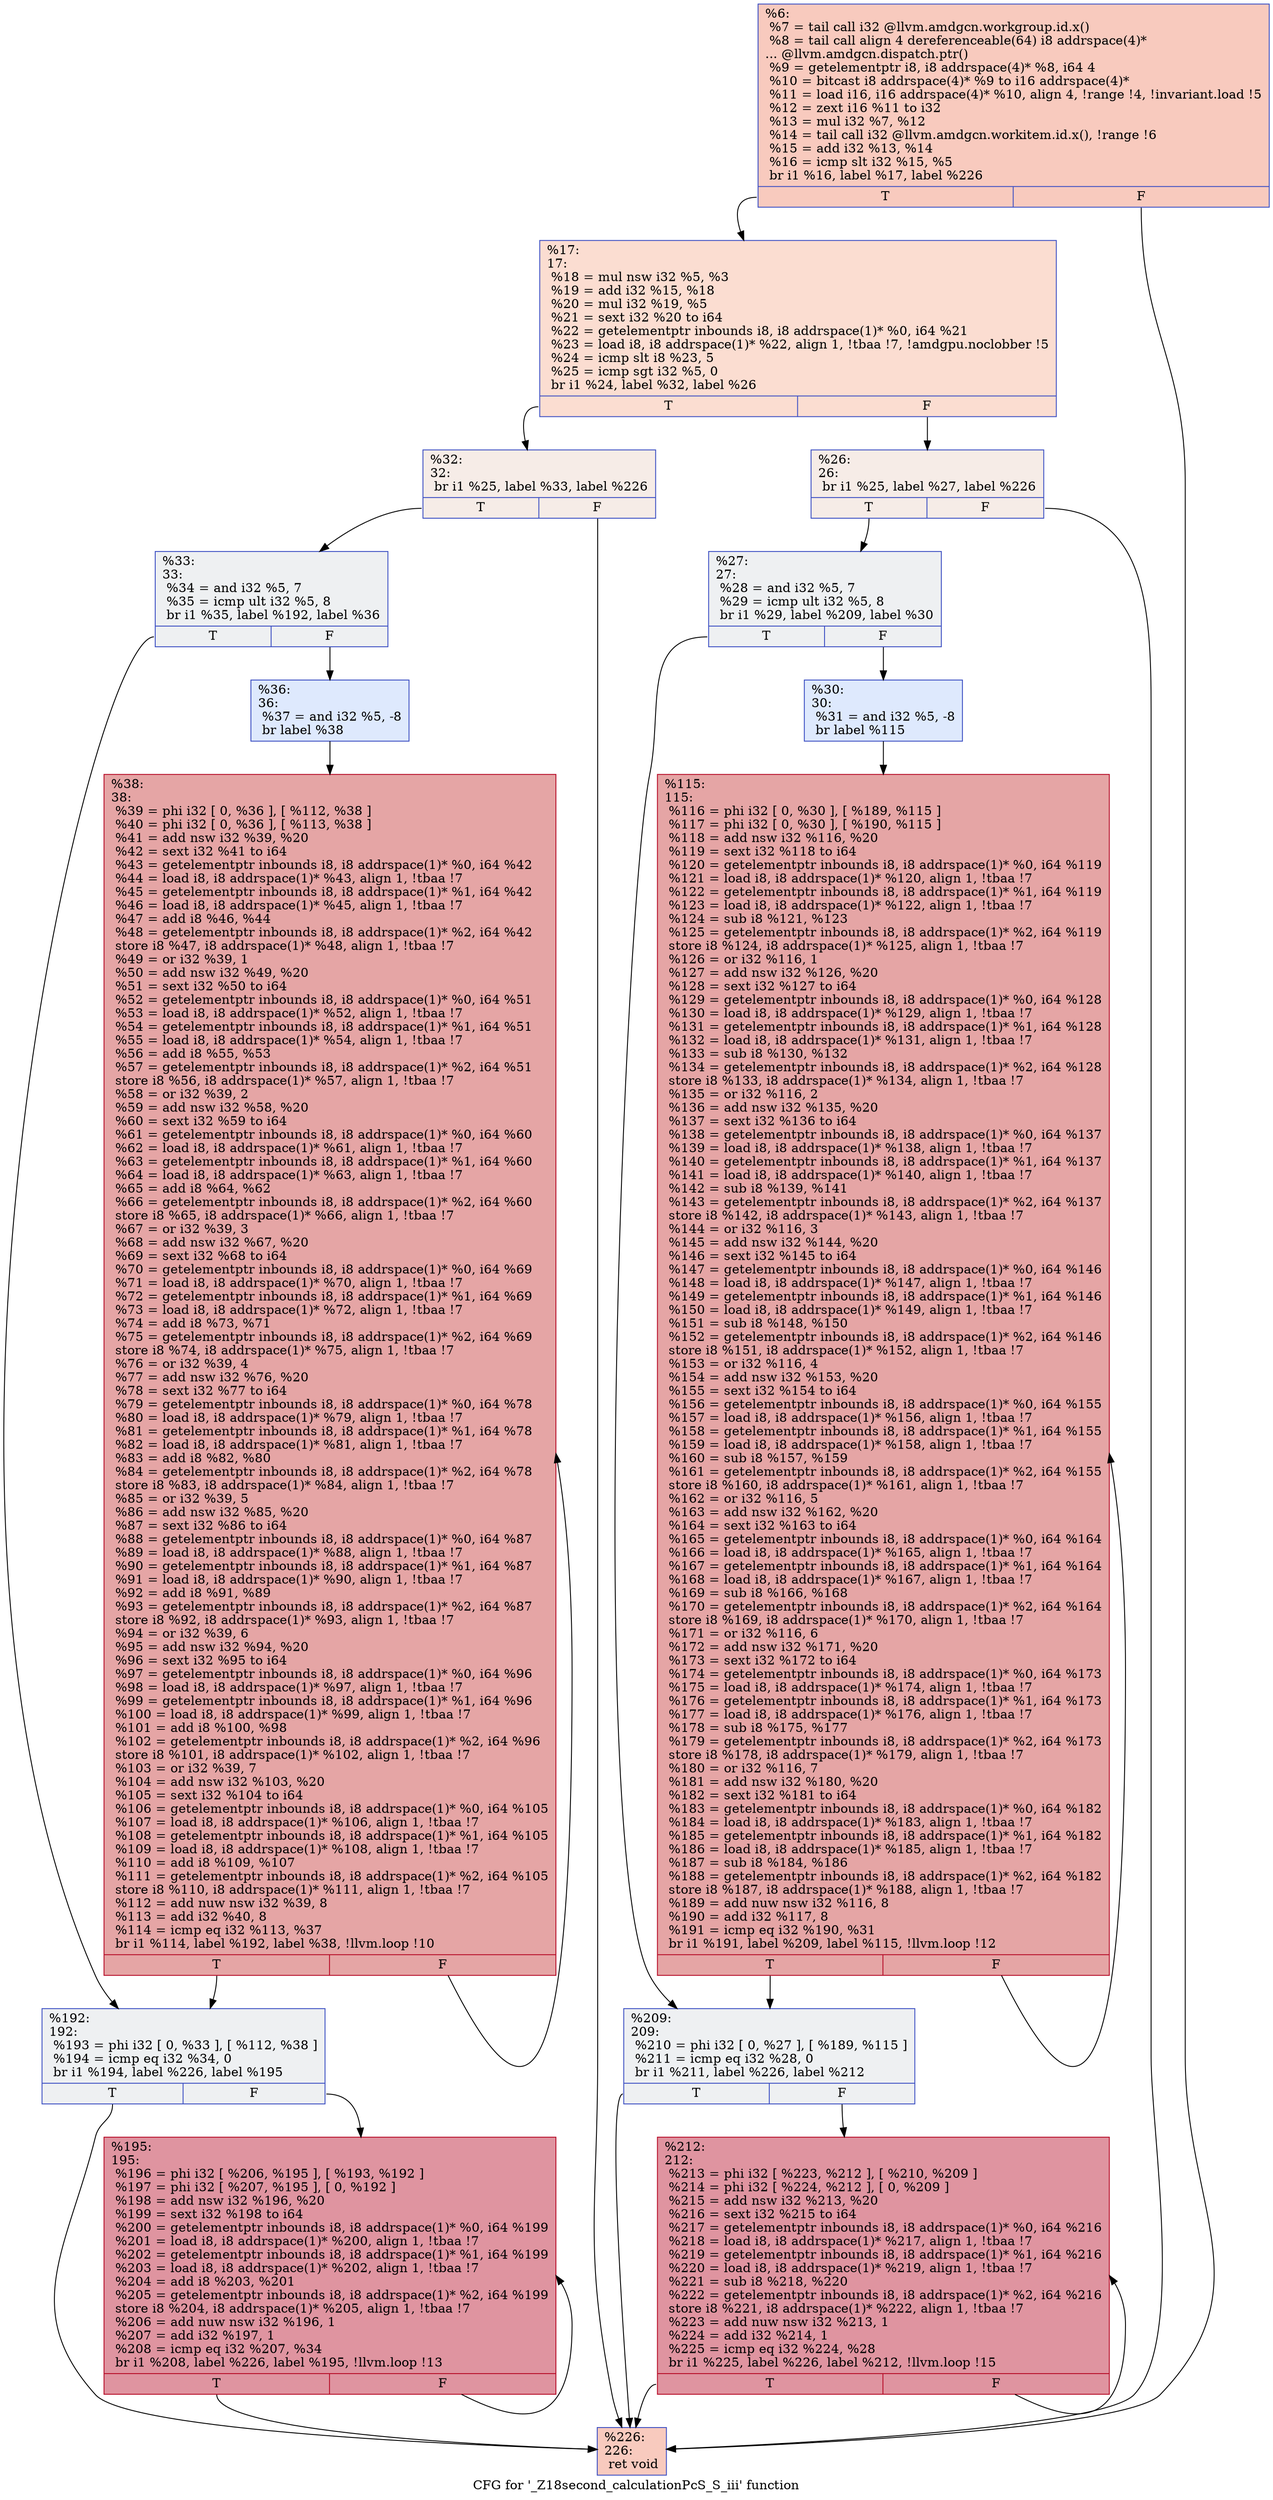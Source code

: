 digraph "CFG for '_Z18second_calculationPcS_S_iii' function" {
	label="CFG for '_Z18second_calculationPcS_S_iii' function";

	Node0x5658be0 [shape=record,color="#3d50c3ff", style=filled, fillcolor="#ef886b70",label="{%6:\l  %7 = tail call i32 @llvm.amdgcn.workgroup.id.x()\l  %8 = tail call align 4 dereferenceable(64) i8 addrspace(4)*\l... @llvm.amdgcn.dispatch.ptr()\l  %9 = getelementptr i8, i8 addrspace(4)* %8, i64 4\l  %10 = bitcast i8 addrspace(4)* %9 to i16 addrspace(4)*\l  %11 = load i16, i16 addrspace(4)* %10, align 4, !range !4, !invariant.load !5\l  %12 = zext i16 %11 to i32\l  %13 = mul i32 %7, %12\l  %14 = tail call i32 @llvm.amdgcn.workitem.id.x(), !range !6\l  %15 = add i32 %13, %14\l  %16 = icmp slt i32 %15, %5\l  br i1 %16, label %17, label %226\l|{<s0>T|<s1>F}}"];
	Node0x5658be0:s0 -> Node0x5658ff0;
	Node0x5658be0:s1 -> Node0x565abc0;
	Node0x5658ff0 [shape=record,color="#3d50c3ff", style=filled, fillcolor="#f7b39670",label="{%17:\l17:                                               \l  %18 = mul nsw i32 %5, %3\l  %19 = add i32 %15, %18\l  %20 = mul i32 %19, %5\l  %21 = sext i32 %20 to i64\l  %22 = getelementptr inbounds i8, i8 addrspace(1)* %0, i64 %21\l  %23 = load i8, i8 addrspace(1)* %22, align 1, !tbaa !7, !amdgpu.noclobber !5\l  %24 = icmp slt i8 %23, 5\l  %25 = icmp sgt i32 %5, 0\l  br i1 %24, label %32, label %26\l|{<s0>T|<s1>F}}"];
	Node0x5658ff0:s0 -> Node0x565b910;
	Node0x5658ff0:s1 -> Node0x565b9a0;
	Node0x565b9a0 [shape=record,color="#3d50c3ff", style=filled, fillcolor="#ead5c970",label="{%26:\l26:                                               \l  br i1 %25, label %27, label %226\l|{<s0>T|<s1>F}}"];
	Node0x565b9a0:s0 -> Node0x565bae0;
	Node0x565b9a0:s1 -> Node0x565abc0;
	Node0x565bae0 [shape=record,color="#3d50c3ff", style=filled, fillcolor="#d9dce170",label="{%27:\l27:                                               \l  %28 = and i32 %5, 7\l  %29 = icmp ult i32 %5, 8\l  br i1 %29, label %209, label %30\l|{<s0>T|<s1>F}}"];
	Node0x565bae0:s0 -> Node0x565bd60;
	Node0x565bae0:s1 -> Node0x565bdb0;
	Node0x565bdb0 [shape=record,color="#3d50c3ff", style=filled, fillcolor="#b5cdfa70",label="{%30:\l30:                                               \l  %31 = and i32 %5, -8\l  br label %115\l}"];
	Node0x565bdb0 -> Node0x565bfb0;
	Node0x565b910 [shape=record,color="#3d50c3ff", style=filled, fillcolor="#ead5c970",label="{%32:\l32:                                               \l  br i1 %25, label %33, label %226\l|{<s0>T|<s1>F}}"];
	Node0x565b910:s0 -> Node0x565aab0;
	Node0x565b910:s1 -> Node0x565abc0;
	Node0x565aab0 [shape=record,color="#3d50c3ff", style=filled, fillcolor="#d9dce170",label="{%33:\l33:                                               \l  %34 = and i32 %5, 7\l  %35 = icmp ult i32 %5, 8\l  br i1 %35, label %192, label %36\l|{<s0>T|<s1>F}}"];
	Node0x565aab0:s0 -> Node0x565c3a0;
	Node0x565aab0:s1 -> Node0x565c3f0;
	Node0x565c3f0 [shape=record,color="#3d50c3ff", style=filled, fillcolor="#b5cdfa70",label="{%36:\l36:                                               \l  %37 = and i32 %5, -8\l  br label %38\l}"];
	Node0x565c3f0 -> Node0x565c5c0;
	Node0x565c5c0 [shape=record,color="#b70d28ff", style=filled, fillcolor="#c5333470",label="{%38:\l38:                                               \l  %39 = phi i32 [ 0, %36 ], [ %112, %38 ]\l  %40 = phi i32 [ 0, %36 ], [ %113, %38 ]\l  %41 = add nsw i32 %39, %20\l  %42 = sext i32 %41 to i64\l  %43 = getelementptr inbounds i8, i8 addrspace(1)* %0, i64 %42\l  %44 = load i8, i8 addrspace(1)* %43, align 1, !tbaa !7\l  %45 = getelementptr inbounds i8, i8 addrspace(1)* %1, i64 %42\l  %46 = load i8, i8 addrspace(1)* %45, align 1, !tbaa !7\l  %47 = add i8 %46, %44\l  %48 = getelementptr inbounds i8, i8 addrspace(1)* %2, i64 %42\l  store i8 %47, i8 addrspace(1)* %48, align 1, !tbaa !7\l  %49 = or i32 %39, 1\l  %50 = add nsw i32 %49, %20\l  %51 = sext i32 %50 to i64\l  %52 = getelementptr inbounds i8, i8 addrspace(1)* %0, i64 %51\l  %53 = load i8, i8 addrspace(1)* %52, align 1, !tbaa !7\l  %54 = getelementptr inbounds i8, i8 addrspace(1)* %1, i64 %51\l  %55 = load i8, i8 addrspace(1)* %54, align 1, !tbaa !7\l  %56 = add i8 %55, %53\l  %57 = getelementptr inbounds i8, i8 addrspace(1)* %2, i64 %51\l  store i8 %56, i8 addrspace(1)* %57, align 1, !tbaa !7\l  %58 = or i32 %39, 2\l  %59 = add nsw i32 %58, %20\l  %60 = sext i32 %59 to i64\l  %61 = getelementptr inbounds i8, i8 addrspace(1)* %0, i64 %60\l  %62 = load i8, i8 addrspace(1)* %61, align 1, !tbaa !7\l  %63 = getelementptr inbounds i8, i8 addrspace(1)* %1, i64 %60\l  %64 = load i8, i8 addrspace(1)* %63, align 1, !tbaa !7\l  %65 = add i8 %64, %62\l  %66 = getelementptr inbounds i8, i8 addrspace(1)* %2, i64 %60\l  store i8 %65, i8 addrspace(1)* %66, align 1, !tbaa !7\l  %67 = or i32 %39, 3\l  %68 = add nsw i32 %67, %20\l  %69 = sext i32 %68 to i64\l  %70 = getelementptr inbounds i8, i8 addrspace(1)* %0, i64 %69\l  %71 = load i8, i8 addrspace(1)* %70, align 1, !tbaa !7\l  %72 = getelementptr inbounds i8, i8 addrspace(1)* %1, i64 %69\l  %73 = load i8, i8 addrspace(1)* %72, align 1, !tbaa !7\l  %74 = add i8 %73, %71\l  %75 = getelementptr inbounds i8, i8 addrspace(1)* %2, i64 %69\l  store i8 %74, i8 addrspace(1)* %75, align 1, !tbaa !7\l  %76 = or i32 %39, 4\l  %77 = add nsw i32 %76, %20\l  %78 = sext i32 %77 to i64\l  %79 = getelementptr inbounds i8, i8 addrspace(1)* %0, i64 %78\l  %80 = load i8, i8 addrspace(1)* %79, align 1, !tbaa !7\l  %81 = getelementptr inbounds i8, i8 addrspace(1)* %1, i64 %78\l  %82 = load i8, i8 addrspace(1)* %81, align 1, !tbaa !7\l  %83 = add i8 %82, %80\l  %84 = getelementptr inbounds i8, i8 addrspace(1)* %2, i64 %78\l  store i8 %83, i8 addrspace(1)* %84, align 1, !tbaa !7\l  %85 = or i32 %39, 5\l  %86 = add nsw i32 %85, %20\l  %87 = sext i32 %86 to i64\l  %88 = getelementptr inbounds i8, i8 addrspace(1)* %0, i64 %87\l  %89 = load i8, i8 addrspace(1)* %88, align 1, !tbaa !7\l  %90 = getelementptr inbounds i8, i8 addrspace(1)* %1, i64 %87\l  %91 = load i8, i8 addrspace(1)* %90, align 1, !tbaa !7\l  %92 = add i8 %91, %89\l  %93 = getelementptr inbounds i8, i8 addrspace(1)* %2, i64 %87\l  store i8 %92, i8 addrspace(1)* %93, align 1, !tbaa !7\l  %94 = or i32 %39, 6\l  %95 = add nsw i32 %94, %20\l  %96 = sext i32 %95 to i64\l  %97 = getelementptr inbounds i8, i8 addrspace(1)* %0, i64 %96\l  %98 = load i8, i8 addrspace(1)* %97, align 1, !tbaa !7\l  %99 = getelementptr inbounds i8, i8 addrspace(1)* %1, i64 %96\l  %100 = load i8, i8 addrspace(1)* %99, align 1, !tbaa !7\l  %101 = add i8 %100, %98\l  %102 = getelementptr inbounds i8, i8 addrspace(1)* %2, i64 %96\l  store i8 %101, i8 addrspace(1)* %102, align 1, !tbaa !7\l  %103 = or i32 %39, 7\l  %104 = add nsw i32 %103, %20\l  %105 = sext i32 %104 to i64\l  %106 = getelementptr inbounds i8, i8 addrspace(1)* %0, i64 %105\l  %107 = load i8, i8 addrspace(1)* %106, align 1, !tbaa !7\l  %108 = getelementptr inbounds i8, i8 addrspace(1)* %1, i64 %105\l  %109 = load i8, i8 addrspace(1)* %108, align 1, !tbaa !7\l  %110 = add i8 %109, %107\l  %111 = getelementptr inbounds i8, i8 addrspace(1)* %2, i64 %105\l  store i8 %110, i8 addrspace(1)* %111, align 1, !tbaa !7\l  %112 = add nuw nsw i32 %39, 8\l  %113 = add i32 %40, 8\l  %114 = icmp eq i32 %113, %37\l  br i1 %114, label %192, label %38, !llvm.loop !10\l|{<s0>T|<s1>F}}"];
	Node0x565c5c0:s0 -> Node0x565c3a0;
	Node0x565c5c0:s1 -> Node0x565c5c0;
	Node0x565bfb0 [shape=record,color="#b70d28ff", style=filled, fillcolor="#c5333470",label="{%115:\l115:                                              \l  %116 = phi i32 [ 0, %30 ], [ %189, %115 ]\l  %117 = phi i32 [ 0, %30 ], [ %190, %115 ]\l  %118 = add nsw i32 %116, %20\l  %119 = sext i32 %118 to i64\l  %120 = getelementptr inbounds i8, i8 addrspace(1)* %0, i64 %119\l  %121 = load i8, i8 addrspace(1)* %120, align 1, !tbaa !7\l  %122 = getelementptr inbounds i8, i8 addrspace(1)* %1, i64 %119\l  %123 = load i8, i8 addrspace(1)* %122, align 1, !tbaa !7\l  %124 = sub i8 %121, %123\l  %125 = getelementptr inbounds i8, i8 addrspace(1)* %2, i64 %119\l  store i8 %124, i8 addrspace(1)* %125, align 1, !tbaa !7\l  %126 = or i32 %116, 1\l  %127 = add nsw i32 %126, %20\l  %128 = sext i32 %127 to i64\l  %129 = getelementptr inbounds i8, i8 addrspace(1)* %0, i64 %128\l  %130 = load i8, i8 addrspace(1)* %129, align 1, !tbaa !7\l  %131 = getelementptr inbounds i8, i8 addrspace(1)* %1, i64 %128\l  %132 = load i8, i8 addrspace(1)* %131, align 1, !tbaa !7\l  %133 = sub i8 %130, %132\l  %134 = getelementptr inbounds i8, i8 addrspace(1)* %2, i64 %128\l  store i8 %133, i8 addrspace(1)* %134, align 1, !tbaa !7\l  %135 = or i32 %116, 2\l  %136 = add nsw i32 %135, %20\l  %137 = sext i32 %136 to i64\l  %138 = getelementptr inbounds i8, i8 addrspace(1)* %0, i64 %137\l  %139 = load i8, i8 addrspace(1)* %138, align 1, !tbaa !7\l  %140 = getelementptr inbounds i8, i8 addrspace(1)* %1, i64 %137\l  %141 = load i8, i8 addrspace(1)* %140, align 1, !tbaa !7\l  %142 = sub i8 %139, %141\l  %143 = getelementptr inbounds i8, i8 addrspace(1)* %2, i64 %137\l  store i8 %142, i8 addrspace(1)* %143, align 1, !tbaa !7\l  %144 = or i32 %116, 3\l  %145 = add nsw i32 %144, %20\l  %146 = sext i32 %145 to i64\l  %147 = getelementptr inbounds i8, i8 addrspace(1)* %0, i64 %146\l  %148 = load i8, i8 addrspace(1)* %147, align 1, !tbaa !7\l  %149 = getelementptr inbounds i8, i8 addrspace(1)* %1, i64 %146\l  %150 = load i8, i8 addrspace(1)* %149, align 1, !tbaa !7\l  %151 = sub i8 %148, %150\l  %152 = getelementptr inbounds i8, i8 addrspace(1)* %2, i64 %146\l  store i8 %151, i8 addrspace(1)* %152, align 1, !tbaa !7\l  %153 = or i32 %116, 4\l  %154 = add nsw i32 %153, %20\l  %155 = sext i32 %154 to i64\l  %156 = getelementptr inbounds i8, i8 addrspace(1)* %0, i64 %155\l  %157 = load i8, i8 addrspace(1)* %156, align 1, !tbaa !7\l  %158 = getelementptr inbounds i8, i8 addrspace(1)* %1, i64 %155\l  %159 = load i8, i8 addrspace(1)* %158, align 1, !tbaa !7\l  %160 = sub i8 %157, %159\l  %161 = getelementptr inbounds i8, i8 addrspace(1)* %2, i64 %155\l  store i8 %160, i8 addrspace(1)* %161, align 1, !tbaa !7\l  %162 = or i32 %116, 5\l  %163 = add nsw i32 %162, %20\l  %164 = sext i32 %163 to i64\l  %165 = getelementptr inbounds i8, i8 addrspace(1)* %0, i64 %164\l  %166 = load i8, i8 addrspace(1)* %165, align 1, !tbaa !7\l  %167 = getelementptr inbounds i8, i8 addrspace(1)* %1, i64 %164\l  %168 = load i8, i8 addrspace(1)* %167, align 1, !tbaa !7\l  %169 = sub i8 %166, %168\l  %170 = getelementptr inbounds i8, i8 addrspace(1)* %2, i64 %164\l  store i8 %169, i8 addrspace(1)* %170, align 1, !tbaa !7\l  %171 = or i32 %116, 6\l  %172 = add nsw i32 %171, %20\l  %173 = sext i32 %172 to i64\l  %174 = getelementptr inbounds i8, i8 addrspace(1)* %0, i64 %173\l  %175 = load i8, i8 addrspace(1)* %174, align 1, !tbaa !7\l  %176 = getelementptr inbounds i8, i8 addrspace(1)* %1, i64 %173\l  %177 = load i8, i8 addrspace(1)* %176, align 1, !tbaa !7\l  %178 = sub i8 %175, %177\l  %179 = getelementptr inbounds i8, i8 addrspace(1)* %2, i64 %173\l  store i8 %178, i8 addrspace(1)* %179, align 1, !tbaa !7\l  %180 = or i32 %116, 7\l  %181 = add nsw i32 %180, %20\l  %182 = sext i32 %181 to i64\l  %183 = getelementptr inbounds i8, i8 addrspace(1)* %0, i64 %182\l  %184 = load i8, i8 addrspace(1)* %183, align 1, !tbaa !7\l  %185 = getelementptr inbounds i8, i8 addrspace(1)* %1, i64 %182\l  %186 = load i8, i8 addrspace(1)* %185, align 1, !tbaa !7\l  %187 = sub i8 %184, %186\l  %188 = getelementptr inbounds i8, i8 addrspace(1)* %2, i64 %182\l  store i8 %187, i8 addrspace(1)* %188, align 1, !tbaa !7\l  %189 = add nuw nsw i32 %116, 8\l  %190 = add i32 %117, 8\l  %191 = icmp eq i32 %190, %31\l  br i1 %191, label %209, label %115, !llvm.loop !12\l|{<s0>T|<s1>F}}"];
	Node0x565bfb0:s0 -> Node0x565bd60;
	Node0x565bfb0:s1 -> Node0x565bfb0;
	Node0x565c3a0 [shape=record,color="#3d50c3ff", style=filled, fillcolor="#d9dce170",label="{%192:\l192:                                              \l  %193 = phi i32 [ 0, %33 ], [ %112, %38 ]\l  %194 = icmp eq i32 %34, 0\l  br i1 %194, label %226, label %195\l|{<s0>T|<s1>F}}"];
	Node0x565c3a0:s0 -> Node0x565abc0;
	Node0x565c3a0:s1 -> Node0x565cc50;
	Node0x565cc50 [shape=record,color="#b70d28ff", style=filled, fillcolor="#b70d2870",label="{%195:\l195:                                              \l  %196 = phi i32 [ %206, %195 ], [ %193, %192 ]\l  %197 = phi i32 [ %207, %195 ], [ 0, %192 ]\l  %198 = add nsw i32 %196, %20\l  %199 = sext i32 %198 to i64\l  %200 = getelementptr inbounds i8, i8 addrspace(1)* %0, i64 %199\l  %201 = load i8, i8 addrspace(1)* %200, align 1, !tbaa !7\l  %202 = getelementptr inbounds i8, i8 addrspace(1)* %1, i64 %199\l  %203 = load i8, i8 addrspace(1)* %202, align 1, !tbaa !7\l  %204 = add i8 %203, %201\l  %205 = getelementptr inbounds i8, i8 addrspace(1)* %2, i64 %199\l  store i8 %204, i8 addrspace(1)* %205, align 1, !tbaa !7\l  %206 = add nuw nsw i32 %196, 1\l  %207 = add i32 %197, 1\l  %208 = icmp eq i32 %207, %34\l  br i1 %208, label %226, label %195, !llvm.loop !13\l|{<s0>T|<s1>F}}"];
	Node0x565cc50:s0 -> Node0x565abc0;
	Node0x565cc50:s1 -> Node0x565cc50;
	Node0x565bd60 [shape=record,color="#3d50c3ff", style=filled, fillcolor="#d9dce170",label="{%209:\l209:                                              \l  %210 = phi i32 [ 0, %27 ], [ %189, %115 ]\l  %211 = icmp eq i32 %28, 0\l  br i1 %211, label %226, label %212\l|{<s0>T|<s1>F}}"];
	Node0x565bd60:s0 -> Node0x565abc0;
	Node0x565bd60:s1 -> Node0x5665120;
	Node0x5665120 [shape=record,color="#b70d28ff", style=filled, fillcolor="#b70d2870",label="{%212:\l212:                                              \l  %213 = phi i32 [ %223, %212 ], [ %210, %209 ]\l  %214 = phi i32 [ %224, %212 ], [ 0, %209 ]\l  %215 = add nsw i32 %213, %20\l  %216 = sext i32 %215 to i64\l  %217 = getelementptr inbounds i8, i8 addrspace(1)* %0, i64 %216\l  %218 = load i8, i8 addrspace(1)* %217, align 1, !tbaa !7\l  %219 = getelementptr inbounds i8, i8 addrspace(1)* %1, i64 %216\l  %220 = load i8, i8 addrspace(1)* %219, align 1, !tbaa !7\l  %221 = sub i8 %218, %220\l  %222 = getelementptr inbounds i8, i8 addrspace(1)* %2, i64 %216\l  store i8 %221, i8 addrspace(1)* %222, align 1, !tbaa !7\l  %223 = add nuw nsw i32 %213, 1\l  %224 = add i32 %214, 1\l  %225 = icmp eq i32 %224, %28\l  br i1 %225, label %226, label %212, !llvm.loop !15\l|{<s0>T|<s1>F}}"];
	Node0x5665120:s0 -> Node0x565abc0;
	Node0x5665120:s1 -> Node0x5665120;
	Node0x565abc0 [shape=record,color="#3d50c3ff", style=filled, fillcolor="#ef886b70",label="{%226:\l226:                                              \l  ret void\l}"];
}
